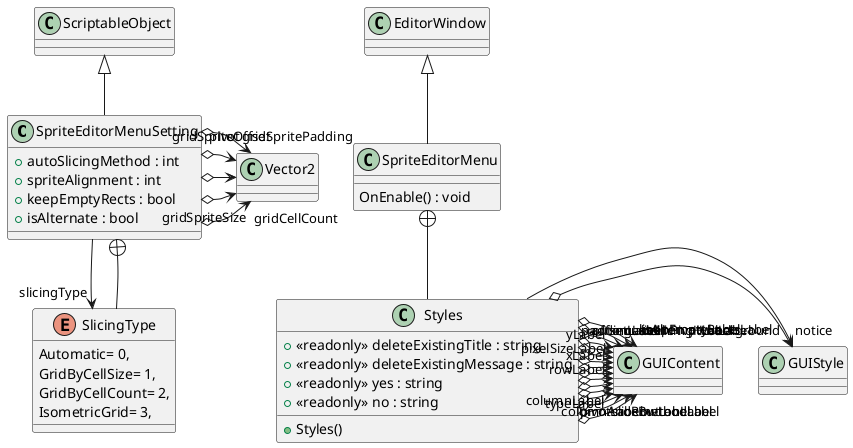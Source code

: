 @startuml
class SpriteEditorMenuSetting {
    + autoSlicingMethod : int
    + spriteAlignment : int
    + keepEmptyRects : bool
    + isAlternate : bool
}
class SpriteEditorMenu {
    OnEnable() : void
}
enum SlicingType {
    Automatic= 0,
    GridByCellSize= 1,
    GridByCellCount= 2,
    IsometricGrid= 3,
}
class Styles {
    + Styles()
    + <<readonly>> deleteExistingTitle : string
    + <<readonly>> deleteExistingMessage : string
    + <<readonly>> yes : string
    + <<readonly>> no : string
}
ScriptableObject <|-- SpriteEditorMenuSetting
SpriteEditorMenuSetting o-> "gridCellCount" Vector2
SpriteEditorMenuSetting o-> "gridSpriteSize" Vector2
SpriteEditorMenuSetting o-> "gridSpriteOffset" Vector2
SpriteEditorMenuSetting o-> "gridSpritePadding" Vector2
SpriteEditorMenuSetting o-> "pivot" Vector2
SpriteEditorMenuSetting --> "slicingType" SlicingType
EditorWindow <|-- SpriteEditorMenu
SpriteEditorMenuSetting +-- SlicingType
SpriteEditorMenu +-- Styles
Styles o-> "background" GUIStyle
Styles --> "notice" GUIStyle
Styles o-> "methodLabel" GUIContent
Styles o-> "pivotLabel" GUIContent
Styles o-> "typeLabel" GUIContent
Styles o-> "sliceButtonLabel" GUIContent
Styles o-> "columnAndRowLabel" GUIContent
Styles o-> "columnLabel" GUIContent
Styles o-> "rowLabel" GUIContent
Styles o-> "pixelSizeLabel" GUIContent
Styles o-> "xLabel" GUIContent
Styles o-> "yLabel" GUIContent
Styles o-> "offsetLabel" GUIContent
Styles o-> "paddingLabel" GUIContent
Styles o-> "automaticSlicingHintLabel" GUIContent
Styles o-> "customPivotLabel" GUIContent
Styles o-> "keepEmptyRectsLabel" GUIContent
Styles o-> "isAlternateLabel" GUIContent
@enduml
